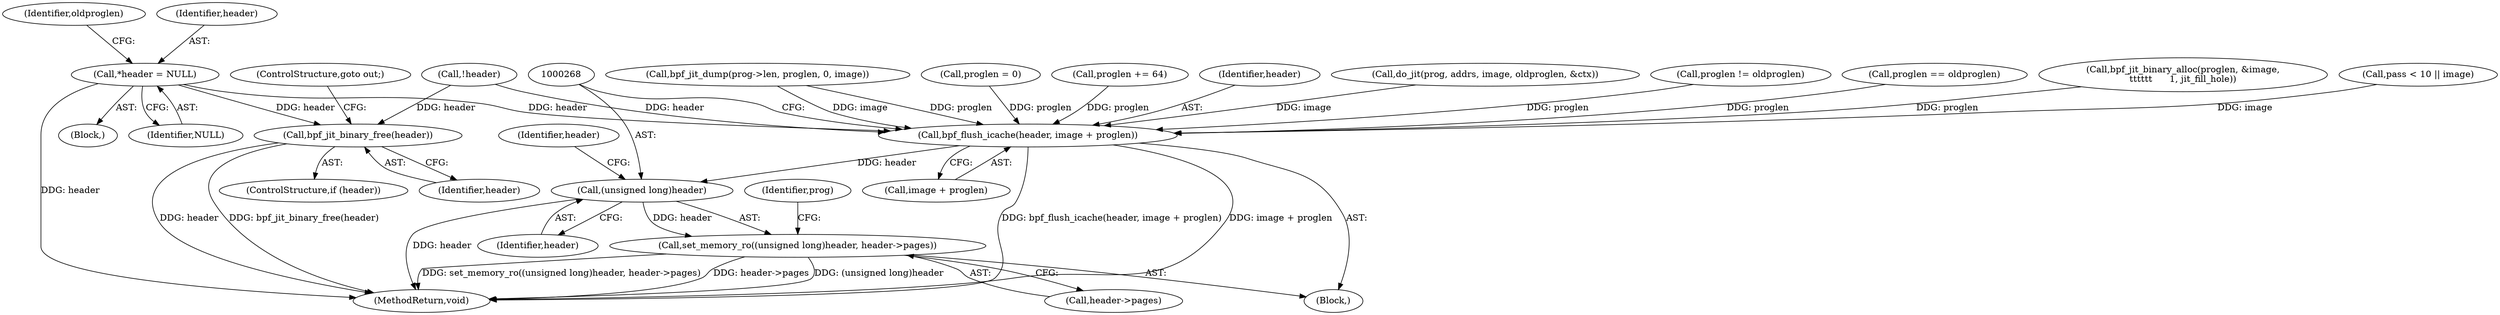 digraph "0_linux_3f7352bf21f8fd7ba3e2fcef9488756f188e12be@pointer" {
"1000106" [label="(Call,*header = NULL)"];
"1000210" [label="(Call,bpf_jit_binary_free(header))"];
"1000261" [label="(Call,bpf_flush_icache(header, image + proglen))"];
"1000267" [label="(Call,(unsigned long)header)"];
"1000266" [label="(Call,set_memory_ro((unsigned long)header, header->pages))"];
"1000271" [label="(Identifier,header)"];
"1000106" [label="(Call,*header = NULL)"];
"1000260" [label="(Block,)"];
"1000241" [label="(Call,!header)"];
"1000112" [label="(Identifier,oldproglen)"];
"1000288" [label="(MethodReturn,void)"];
"1000275" [label="(Identifier,prog)"];
"1000269" [label="(Identifier,header)"];
"1000183" [label="(Call,pass < 10 || image)"];
"1000251" [label="(Call,bpf_jit_dump(prog->len, proglen, 0, image))"];
"1000263" [label="(Call,image + proglen)"];
"1000152" [label="(Call,proglen = 0)"];
"1000166" [label="(Call,proglen += 64)"];
"1000270" [label="(Call,header->pages)"];
"1000266" [label="(Call,set_memory_ro((unsigned long)header, header->pages))"];
"1000108" [label="(Identifier,NULL)"];
"1000107" [label="(Identifier,header)"];
"1000262" [label="(Identifier,header)"];
"1000208" [label="(ControlStructure,if (header))"];
"1000210" [label="(Call,bpf_jit_binary_free(header))"];
"1000193" [label="(Call,do_jit(prog, addrs, image, oldproglen, &ctx))"];
"1000267" [label="(Call,(unsigned long)header)"];
"1000261" [label="(Call,bpf_flush_icache(header, image + proglen))"];
"1000212" [label="(ControlStructure,goto out;)"];
"1000217" [label="(Call,proglen != oldproglen)"];
"1000104" [label="(Block,)"];
"1000228" [label="(Call,proglen == oldproglen)"];
"1000234" [label="(Call,bpf_jit_binary_alloc(proglen, &image,\n\t\t\t\t\t\t      1, jit_fill_hole))"];
"1000211" [label="(Identifier,header)"];
"1000106" -> "1000104"  [label="AST: "];
"1000106" -> "1000108"  [label="CFG: "];
"1000107" -> "1000106"  [label="AST: "];
"1000108" -> "1000106"  [label="AST: "];
"1000112" -> "1000106"  [label="CFG: "];
"1000106" -> "1000288"  [label="DDG: header"];
"1000106" -> "1000210"  [label="DDG: header"];
"1000106" -> "1000261"  [label="DDG: header"];
"1000210" -> "1000208"  [label="AST: "];
"1000210" -> "1000211"  [label="CFG: "];
"1000211" -> "1000210"  [label="AST: "];
"1000212" -> "1000210"  [label="CFG: "];
"1000210" -> "1000288"  [label="DDG: bpf_jit_binary_free(header)"];
"1000210" -> "1000288"  [label="DDG: header"];
"1000241" -> "1000210"  [label="DDG: header"];
"1000261" -> "1000260"  [label="AST: "];
"1000261" -> "1000263"  [label="CFG: "];
"1000262" -> "1000261"  [label="AST: "];
"1000263" -> "1000261"  [label="AST: "];
"1000268" -> "1000261"  [label="CFG: "];
"1000261" -> "1000288"  [label="DDG: image + proglen"];
"1000261" -> "1000288"  [label="DDG: bpf_flush_icache(header, image + proglen)"];
"1000241" -> "1000261"  [label="DDG: header"];
"1000183" -> "1000261"  [label="DDG: image"];
"1000251" -> "1000261"  [label="DDG: image"];
"1000251" -> "1000261"  [label="DDG: proglen"];
"1000193" -> "1000261"  [label="DDG: image"];
"1000217" -> "1000261"  [label="DDG: proglen"];
"1000152" -> "1000261"  [label="DDG: proglen"];
"1000166" -> "1000261"  [label="DDG: proglen"];
"1000234" -> "1000261"  [label="DDG: proglen"];
"1000228" -> "1000261"  [label="DDG: proglen"];
"1000261" -> "1000267"  [label="DDG: header"];
"1000267" -> "1000266"  [label="AST: "];
"1000267" -> "1000269"  [label="CFG: "];
"1000268" -> "1000267"  [label="AST: "];
"1000269" -> "1000267"  [label="AST: "];
"1000271" -> "1000267"  [label="CFG: "];
"1000267" -> "1000288"  [label="DDG: header"];
"1000267" -> "1000266"  [label="DDG: header"];
"1000266" -> "1000260"  [label="AST: "];
"1000266" -> "1000270"  [label="CFG: "];
"1000270" -> "1000266"  [label="AST: "];
"1000275" -> "1000266"  [label="CFG: "];
"1000266" -> "1000288"  [label="DDG: (unsigned long)header"];
"1000266" -> "1000288"  [label="DDG: set_memory_ro((unsigned long)header, header->pages)"];
"1000266" -> "1000288"  [label="DDG: header->pages"];
}
